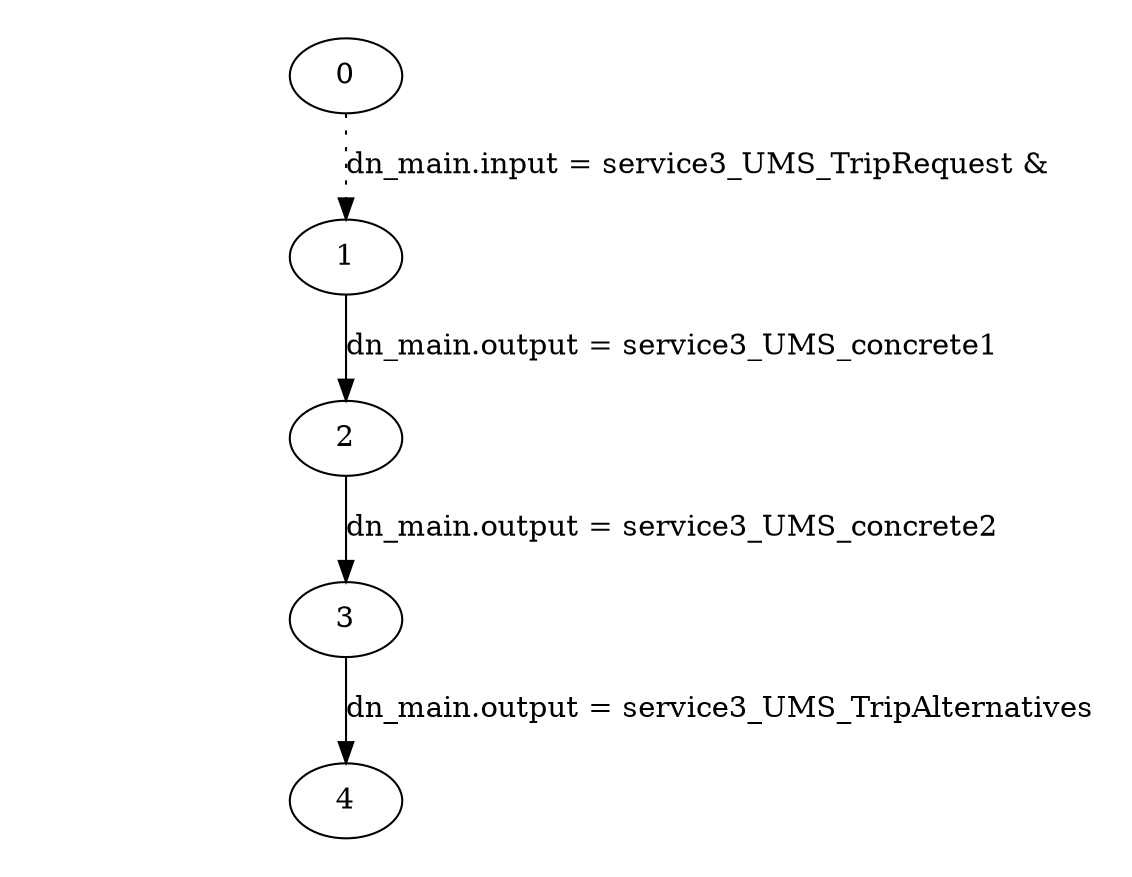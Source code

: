 digraph plan_fsm {
ratio="1.3";
margin="0.2";
size="8.0,11.4";
"0" -> "1" [style=dotted label="dn_main.input = service3_UMS_TripRequest &\n"]
"1" -> "2" [label="dn_main.output = service3_UMS_concrete1"]
"2" -> "3" [label="dn_main.output = service3_UMS_concrete2"]
"3" -> "4" [label="dn_main.output = service3_UMS_TripAlternatives"]
}

